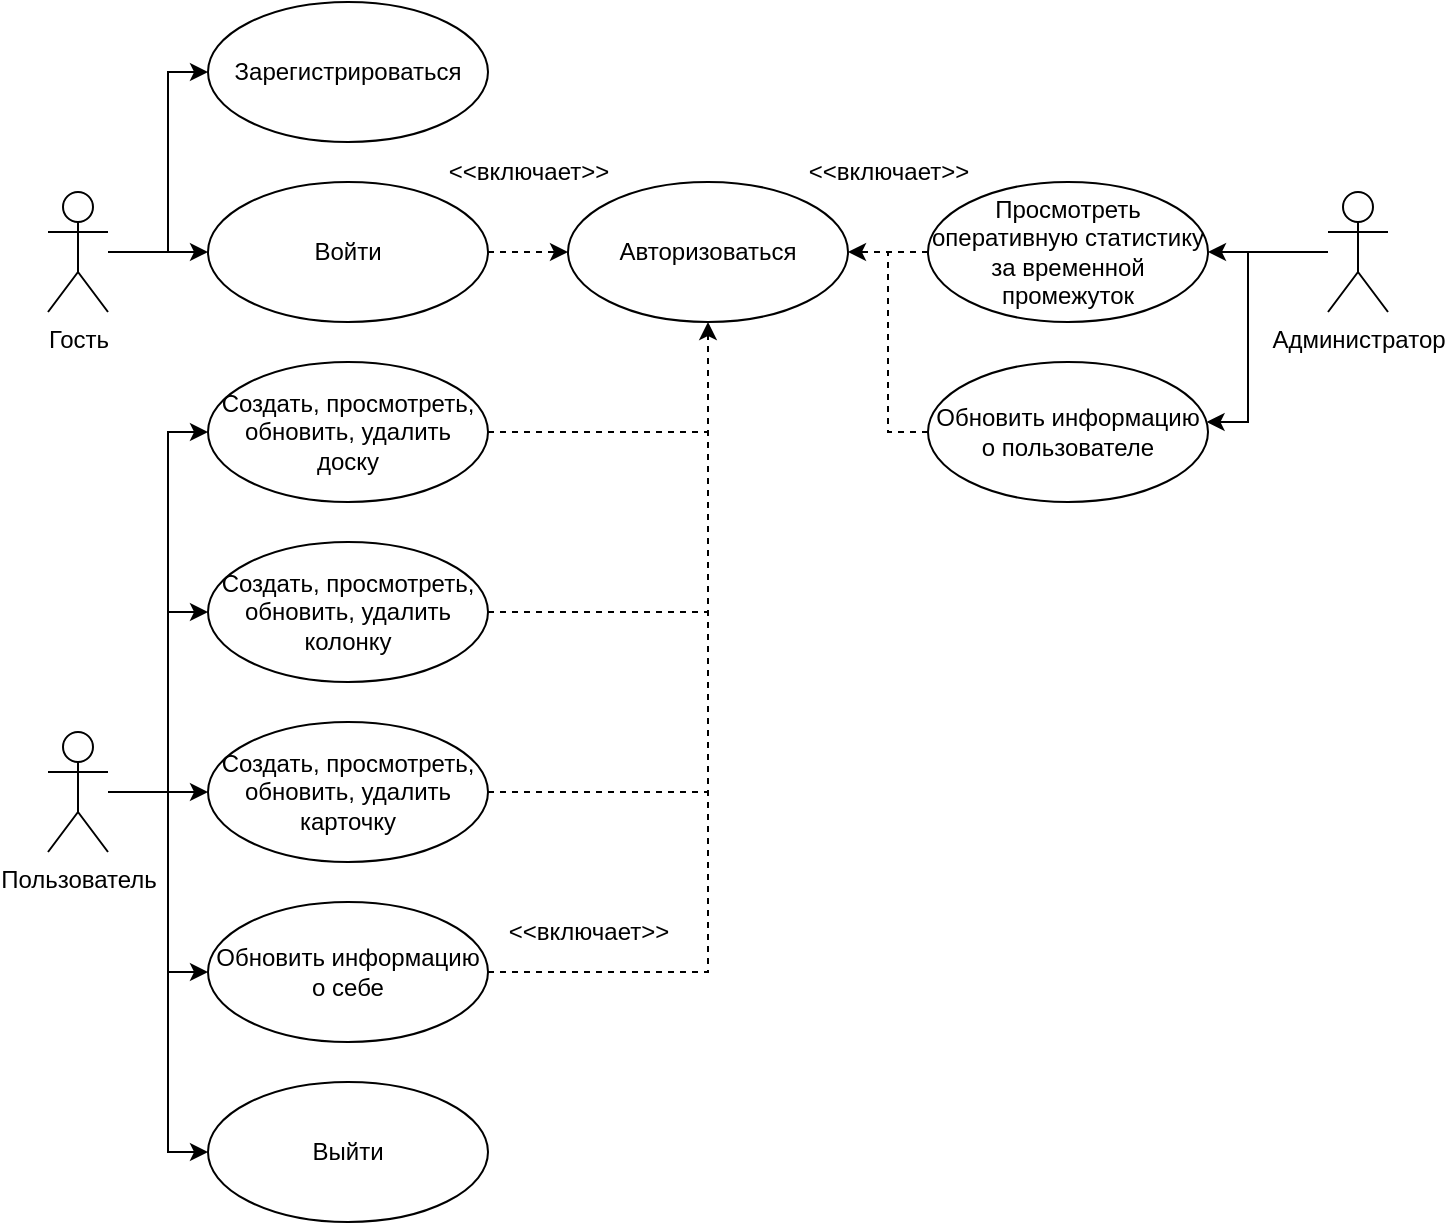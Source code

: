 <mxfile version="24.7.8">
  <diagram name="Page-1" id="8YdKlK7sgB-DAuCHEWFZ">
    <mxGraphModel dx="2474" dy="1275" grid="1" gridSize="10" guides="1" tooltips="1" connect="1" arrows="1" fold="1" page="0" pageScale="1" pageWidth="850" pageHeight="1100" math="0" shadow="0">
      <root>
        <mxCell id="0" />
        <mxCell id="1" parent="0" />
        <mxCell id="Er7ASaWsEuqHuGselHvw-18" style="edgeStyle=orthogonalEdgeStyle;rounded=0;orthogonalLoop=1;jettySize=auto;html=1;" parent="1" source="Er7ASaWsEuqHuGselHvw-1" target="Er7ASaWsEuqHuGselHvw-6" edge="1">
          <mxGeometry relative="1" as="geometry">
            <Array as="points">
              <mxPoint x="-400" y="-205" />
              <mxPoint x="-400" y="-295" />
            </Array>
          </mxGeometry>
        </mxCell>
        <mxCell id="Er7ASaWsEuqHuGselHvw-19" style="edgeStyle=orthogonalEdgeStyle;rounded=0;orthogonalLoop=1;jettySize=auto;html=1;" parent="1" source="Er7ASaWsEuqHuGselHvw-1" target="Er7ASaWsEuqHuGselHvw-4" edge="1">
          <mxGeometry relative="1" as="geometry" />
        </mxCell>
        <mxCell id="Er7ASaWsEuqHuGselHvw-1" value="Гость" style="shape=umlActor;verticalLabelPosition=bottom;verticalAlign=top;html=1;" parent="1" vertex="1">
          <mxGeometry x="-460" y="-235" width="30" height="60" as="geometry" />
        </mxCell>
        <mxCell id="Er7ASaWsEuqHuGselHvw-31" style="edgeStyle=orthogonalEdgeStyle;rounded=0;orthogonalLoop=1;jettySize=auto;html=1;" parent="1" source="Er7ASaWsEuqHuGselHvw-2" target="Er7ASaWsEuqHuGselHvw-17" edge="1">
          <mxGeometry relative="1" as="geometry">
            <Array as="points">
              <mxPoint x="140" y="-205" />
              <mxPoint x="140" y="-120" />
            </Array>
          </mxGeometry>
        </mxCell>
        <mxCell id="Er7ASaWsEuqHuGselHvw-2" value="Администратор" style="shape=umlActor;verticalLabelPosition=bottom;verticalAlign=top;html=1;" parent="1" vertex="1">
          <mxGeometry x="180" y="-235" width="30" height="60" as="geometry" />
        </mxCell>
        <mxCell id="Er7ASaWsEuqHuGselHvw-21" style="edgeStyle=orthogonalEdgeStyle;rounded=0;orthogonalLoop=1;jettySize=auto;html=1;" parent="1" source="Er7ASaWsEuqHuGselHvw-3" target="Er7ASaWsEuqHuGselHvw-8" edge="1">
          <mxGeometry relative="1" as="geometry">
            <Array as="points">
              <mxPoint x="-400" y="65" />
              <mxPoint x="-400" y="-115" />
            </Array>
          </mxGeometry>
        </mxCell>
        <mxCell id="Er7ASaWsEuqHuGselHvw-25" style="edgeStyle=orthogonalEdgeStyle;rounded=0;orthogonalLoop=1;jettySize=auto;html=1;" parent="1" source="Er7ASaWsEuqHuGselHvw-3" target="Er7ASaWsEuqHuGselHvw-15" edge="1">
          <mxGeometry relative="1" as="geometry">
            <Array as="points">
              <mxPoint x="-400" y="65" />
              <mxPoint x="-400" y="245" />
            </Array>
          </mxGeometry>
        </mxCell>
        <mxCell id="Er7ASaWsEuqHuGselHvw-3" value="Пользователь" style="shape=umlActor;verticalLabelPosition=bottom;verticalAlign=top;html=1;" parent="1" vertex="1">
          <mxGeometry x="-460" y="35" width="30" height="60" as="geometry" />
        </mxCell>
        <mxCell id="Er7ASaWsEuqHuGselHvw-41" style="edgeStyle=orthogonalEdgeStyle;rounded=0;orthogonalLoop=1;jettySize=auto;html=1;dashed=1;" parent="1" source="Er7ASaWsEuqHuGselHvw-4" target="Er7ASaWsEuqHuGselHvw-5" edge="1">
          <mxGeometry relative="1" as="geometry" />
        </mxCell>
        <mxCell id="Er7ASaWsEuqHuGselHvw-4" value="Войти" style="ellipse;whiteSpace=wrap;html=1;" parent="1" vertex="1">
          <mxGeometry x="-380" y="-240" width="140" height="70" as="geometry" />
        </mxCell>
        <mxCell id="Er7ASaWsEuqHuGselHvw-5" value="Авторизоваться" style="ellipse;whiteSpace=wrap;html=1;" parent="1" vertex="1">
          <mxGeometry x="-200" y="-240" width="140" height="70" as="geometry" />
        </mxCell>
        <mxCell id="Er7ASaWsEuqHuGselHvw-6" value="Зарегистрироваться" style="ellipse;whiteSpace=wrap;html=1;" parent="1" vertex="1">
          <mxGeometry x="-380" y="-330" width="140" height="70" as="geometry" />
        </mxCell>
        <mxCell id="Er7ASaWsEuqHuGselHvw-44" style="edgeStyle=orthogonalEdgeStyle;rounded=0;orthogonalLoop=1;jettySize=auto;html=1;endArrow=none;endFill=0;dashed=1;" parent="1" source="Er7ASaWsEuqHuGselHvw-8" edge="1">
          <mxGeometry relative="1" as="geometry">
            <mxPoint x="-130.0" y="-115.0" as="targetPoint" />
          </mxGeometry>
        </mxCell>
        <mxCell id="Er7ASaWsEuqHuGselHvw-8" value="Создать, просмотреть, обновить, удалить&lt;div&gt;доску&lt;/div&gt;" style="ellipse;whiteSpace=wrap;html=1;" parent="1" vertex="1">
          <mxGeometry x="-380" y="-150" width="140" height="70" as="geometry" />
        </mxCell>
        <mxCell id="Er7ASaWsEuqHuGselHvw-29" style="edgeStyle=orthogonalEdgeStyle;rounded=0;orthogonalLoop=1;jettySize=auto;html=1;endArrow=none;endFill=0;startArrow=classic;startFill=1;" parent="1" source="Er7ASaWsEuqHuGselHvw-9" edge="1">
          <mxGeometry relative="1" as="geometry">
            <mxPoint x="-400" y="-25.0" as="targetPoint" />
          </mxGeometry>
        </mxCell>
        <mxCell id="Er7ASaWsEuqHuGselHvw-43" style="edgeStyle=orthogonalEdgeStyle;rounded=0;orthogonalLoop=1;jettySize=auto;html=1;endArrow=none;endFill=0;dashed=1;" parent="1" source="Er7ASaWsEuqHuGselHvw-9" edge="1">
          <mxGeometry relative="1" as="geometry">
            <mxPoint x="-130.0" y="-25.0" as="targetPoint" />
          </mxGeometry>
        </mxCell>
        <mxCell id="Er7ASaWsEuqHuGselHvw-9" value="Создать, просмотреть, обновить, удалить&lt;div&gt;колонку&lt;/div&gt;" style="ellipse;whiteSpace=wrap;html=1;" parent="1" vertex="1">
          <mxGeometry x="-380" y="-60" width="140" height="70" as="geometry" />
        </mxCell>
        <mxCell id="Er7ASaWsEuqHuGselHvw-28" style="edgeStyle=orthogonalEdgeStyle;rounded=0;orthogonalLoop=1;jettySize=auto;html=1;endArrow=none;endFill=0;startArrow=classic;startFill=1;" parent="1" source="Er7ASaWsEuqHuGselHvw-10" edge="1">
          <mxGeometry relative="1" as="geometry">
            <mxPoint x="-400" y="65" as="targetPoint" />
          </mxGeometry>
        </mxCell>
        <mxCell id="Er7ASaWsEuqHuGselHvw-42" style="edgeStyle=orthogonalEdgeStyle;rounded=0;orthogonalLoop=1;jettySize=auto;html=1;endArrow=none;endFill=0;dashed=1;" parent="1" source="Er7ASaWsEuqHuGselHvw-10" edge="1">
          <mxGeometry relative="1" as="geometry">
            <mxPoint x="-130.0" y="65" as="targetPoint" />
          </mxGeometry>
        </mxCell>
        <mxCell id="Er7ASaWsEuqHuGselHvw-10" value="Создать, просмотреть, обновить, удалить&lt;div&gt;карточку&lt;/div&gt;" style="ellipse;whiteSpace=wrap;html=1;" parent="1" vertex="1">
          <mxGeometry x="-380" y="30" width="140" height="70" as="geometry" />
        </mxCell>
        <mxCell id="Er7ASaWsEuqHuGselHvw-26" style="edgeStyle=orthogonalEdgeStyle;rounded=0;orthogonalLoop=1;jettySize=auto;html=1;endArrow=none;endFill=0;startArrow=classic;startFill=1;" parent="1" source="Er7ASaWsEuqHuGselHvw-14" edge="1">
          <mxGeometry relative="1" as="geometry">
            <mxPoint x="-400" y="155" as="targetPoint" />
          </mxGeometry>
        </mxCell>
        <mxCell id="Er7ASaWsEuqHuGselHvw-38" style="edgeStyle=orthogonalEdgeStyle;rounded=0;orthogonalLoop=1;jettySize=auto;html=1;dashed=1;" parent="1" source="Er7ASaWsEuqHuGselHvw-14" target="Er7ASaWsEuqHuGselHvw-5" edge="1">
          <mxGeometry relative="1" as="geometry" />
        </mxCell>
        <mxCell id="Er7ASaWsEuqHuGselHvw-14" value="Обновить информацию о себе" style="ellipse;whiteSpace=wrap;html=1;" parent="1" vertex="1">
          <mxGeometry x="-380" y="120" width="140" height="70" as="geometry" />
        </mxCell>
        <mxCell id="Er7ASaWsEuqHuGselHvw-15" value="Выйти" style="ellipse;whiteSpace=wrap;html=1;" parent="1" vertex="1">
          <mxGeometry x="-380" y="210" width="140" height="70" as="geometry" />
        </mxCell>
        <mxCell id="Er7ASaWsEuqHuGselHvw-35" style="edgeStyle=orthogonalEdgeStyle;rounded=0;orthogonalLoop=1;jettySize=auto;html=1;endArrow=none;endFill=0;startArrow=classic;startFill=1;" parent="1" source="Er7ASaWsEuqHuGselHvw-16" edge="1">
          <mxGeometry relative="1" as="geometry">
            <mxPoint x="140.0" y="-205" as="targetPoint" />
          </mxGeometry>
        </mxCell>
        <mxCell id="Er7ASaWsEuqHuGselHvw-51" style="edgeStyle=orthogonalEdgeStyle;rounded=0;orthogonalLoop=1;jettySize=auto;html=1;endArrow=none;endFill=0;dashed=1;" parent="1" source="Er7ASaWsEuqHuGselHvw-16" edge="1">
          <mxGeometry relative="1" as="geometry">
            <mxPoint x="-40.0" y="-205" as="targetPoint" />
          </mxGeometry>
        </mxCell>
        <mxCell id="Er7ASaWsEuqHuGselHvw-16" value="Просмотреть оперативную статистику за временной промежуток" style="ellipse;whiteSpace=wrap;html=1;" parent="1" vertex="1">
          <mxGeometry x="-20" y="-240" width="140" height="70" as="geometry" />
        </mxCell>
        <mxCell id="Er7ASaWsEuqHuGselHvw-50" style="edgeStyle=orthogonalEdgeStyle;rounded=0;orthogonalLoop=1;jettySize=auto;html=1;dashed=1;" parent="1" source="Er7ASaWsEuqHuGselHvw-17" target="Er7ASaWsEuqHuGselHvw-5" edge="1">
          <mxGeometry relative="1" as="geometry">
            <Array as="points">
              <mxPoint x="-40" y="-115" />
              <mxPoint x="-40" y="-205" />
            </Array>
          </mxGeometry>
        </mxCell>
        <mxCell id="Er7ASaWsEuqHuGselHvw-17" value="Обновить информацию о пользователе" style="ellipse;whiteSpace=wrap;html=1;" parent="1" vertex="1">
          <mxGeometry x="-20" y="-150" width="140" height="70" as="geometry" />
        </mxCell>
        <mxCell id="Er7ASaWsEuqHuGselHvw-52" value="&amp;lt;&amp;lt;включает&amp;gt;&amp;gt;" style="text;html=1;align=center;verticalAlign=middle;resizable=0;points=[];autosize=1;strokeColor=none;fillColor=none;" parent="1" vertex="1">
          <mxGeometry x="-240" y="120" width="100" height="30" as="geometry" />
        </mxCell>
        <mxCell id="Er7ASaWsEuqHuGselHvw-53" value="&amp;lt;&amp;lt;включает&amp;gt;&amp;gt;" style="text;html=1;align=center;verticalAlign=middle;resizable=0;points=[];autosize=1;strokeColor=none;fillColor=none;" parent="1" vertex="1">
          <mxGeometry x="-270" y="-260" width="100" height="30" as="geometry" />
        </mxCell>
        <mxCell id="Er7ASaWsEuqHuGselHvw-54" value="&amp;lt;&amp;lt;включает&amp;gt;&amp;gt;" style="text;html=1;align=center;verticalAlign=middle;resizable=0;points=[];autosize=1;strokeColor=none;fillColor=none;" parent="1" vertex="1">
          <mxGeometry x="-90" y="-260" width="100" height="30" as="geometry" />
        </mxCell>
      </root>
    </mxGraphModel>
  </diagram>
</mxfile>
